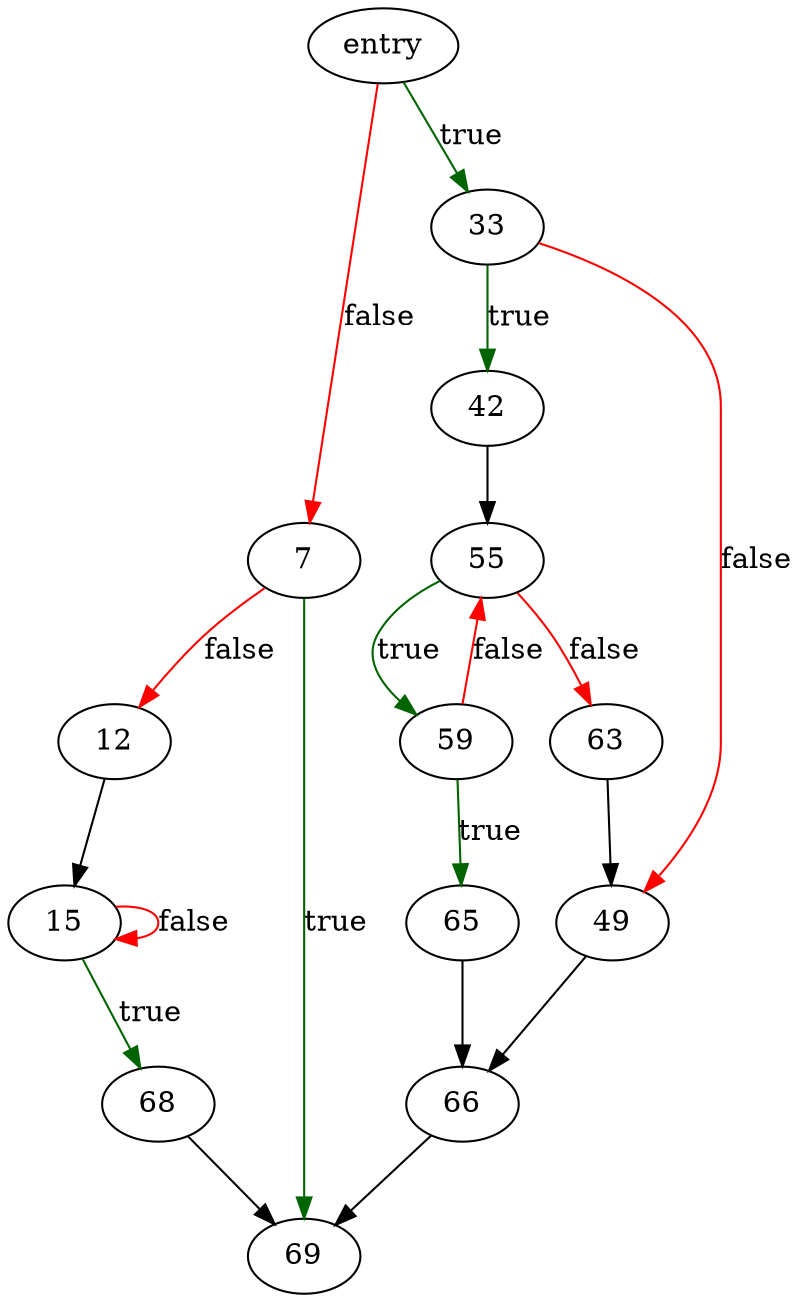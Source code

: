 digraph "randread" {
	// Node definitions.
	3 [label=entry];
	7;
	12;
	15;
	33;
	42;
	49;
	55;
	59;
	63;
	65;
	66;
	68;
	69;

	// Edge definitions.
	3 -> 7 [
		color=red
		label=false
	];
	3 -> 33 [
		color=darkgreen
		label=true
	];
	7 -> 12 [
		color=red
		label=false
	];
	7 -> 69 [
		color=darkgreen
		label=true
	];
	12 -> 15;
	15 -> 15 [
		color=red
		label=false
	];
	15 -> 68 [
		color=darkgreen
		label=true
	];
	33 -> 42 [
		color=darkgreen
		label=true
	];
	33 -> 49 [
		color=red
		label=false
	];
	42 -> 55;
	49 -> 66;
	55 -> 59 [
		color=darkgreen
		label=true
	];
	55 -> 63 [
		color=red
		label=false
	];
	59 -> 55 [
		color=red
		label=false
	];
	59 -> 65 [
		color=darkgreen
		label=true
	];
	63 -> 49;
	65 -> 66;
	66 -> 69;
	68 -> 69;
}